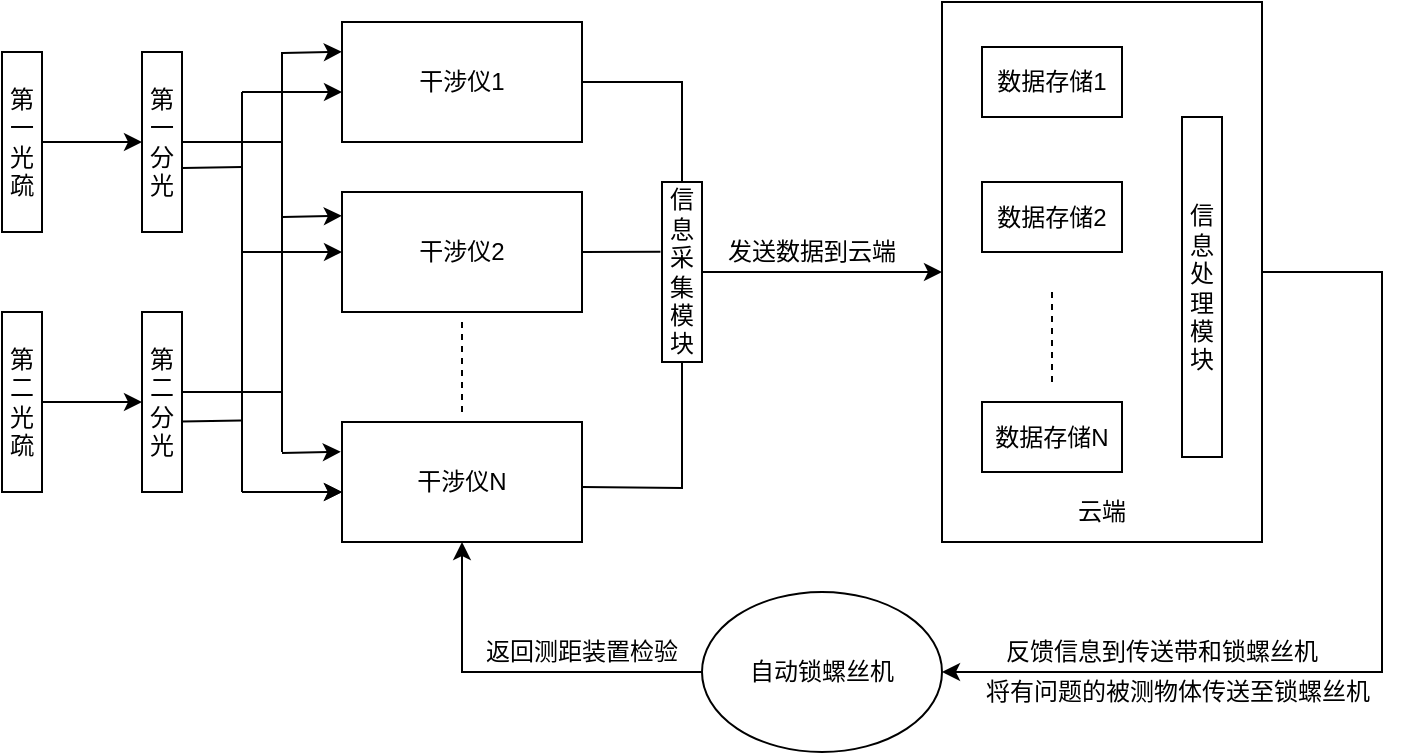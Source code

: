 <mxfile version="12.1.1" type="github" pages="1">
  <diagram id="TRQZRxFE2UUnhZVy3Vv9" name="Page-1">
    <mxGraphModel dx="1798" dy="504" grid="1" gridSize="10" guides="1" tooltips="1" connect="1" arrows="1" fold="1" page="1" pageScale="1" pageWidth="827" pageHeight="1169" math="0" shadow="0">
      <root>
        <mxCell id="0"/>
        <mxCell id="1" parent="0"/>
        <mxCell id="ImjWVZS0eTyNnuTtl9i0-17" value="" style="rounded=0;whiteSpace=wrap;html=1;" parent="1" vertex="1">
          <mxGeometry x="400" y="455" width="160" height="270" as="geometry"/>
        </mxCell>
        <mxCell id="ImjWVZS0eTyNnuTtl9i0-1" value="干涉仪1" style="rounded=0;whiteSpace=wrap;html=1;" parent="1" vertex="1">
          <mxGeometry x="100" y="465" width="120" height="60" as="geometry"/>
        </mxCell>
        <mxCell id="ImjWVZS0eTyNnuTtl9i0-2" value="干涉仪2" style="rounded=0;whiteSpace=wrap;html=1;" parent="1" vertex="1">
          <mxGeometry x="100" y="550" width="120" height="60" as="geometry"/>
        </mxCell>
        <mxCell id="ImjWVZS0eTyNnuTtl9i0-3" value="干涉仪N" style="rounded=0;whiteSpace=wrap;html=1;" parent="1" vertex="1">
          <mxGeometry x="100" y="665" width="120" height="60" as="geometry"/>
        </mxCell>
        <mxCell id="ImjWVZS0eTyNnuTtl9i0-4" value="第一光疏" style="rounded=0;whiteSpace=wrap;html=1;" parent="1" vertex="1">
          <mxGeometry x="-70" y="480" width="20" height="90" as="geometry"/>
        </mxCell>
        <mxCell id="ImjWVZS0eTyNnuTtl9i0-6" value="第一分光" style="rounded=0;whiteSpace=wrap;html=1;" parent="1" vertex="1">
          <mxGeometry y="480" width="20" height="90" as="geometry"/>
        </mxCell>
        <mxCell id="ImjWVZS0eTyNnuTtl9i0-7" value="第二光疏" style="rounded=0;whiteSpace=wrap;html=1;" parent="1" vertex="1">
          <mxGeometry x="-70" y="610" width="20" height="90" as="geometry"/>
        </mxCell>
        <mxCell id="ImjWVZS0eTyNnuTtl9i0-8" value="第二分光" style="rounded=0;whiteSpace=wrap;html=1;" parent="1" vertex="1">
          <mxGeometry y="610" width="20" height="90" as="geometry"/>
        </mxCell>
        <mxCell id="ImjWVZS0eTyNnuTtl9i0-9" value="信息采集模块" style="rounded=0;whiteSpace=wrap;html=1;" parent="1" vertex="1">
          <mxGeometry x="260" y="545" width="20" height="90" as="geometry"/>
        </mxCell>
        <mxCell id="ImjWVZS0eTyNnuTtl9i0-11" value="数据存储1" style="rounded=0;whiteSpace=wrap;html=1;" parent="1" vertex="1">
          <mxGeometry x="420" y="477.5" width="70" height="35" as="geometry"/>
        </mxCell>
        <mxCell id="ImjWVZS0eTyNnuTtl9i0-14" value="信息处理模块" style="rounded=0;whiteSpace=wrap;html=1;" parent="1" vertex="1">
          <mxGeometry x="520" y="512.5" width="20" height="170" as="geometry"/>
        </mxCell>
        <mxCell id="ImjWVZS0eTyNnuTtl9i0-20" value="" style="endArrow=none;dashed=1;html=1;rounded=0;" parent="1" edge="1">
          <mxGeometry width="50" height="50" relative="1" as="geometry">
            <mxPoint x="160" y="660" as="sourcePoint"/>
            <mxPoint x="160" y="615" as="targetPoint"/>
          </mxGeometry>
        </mxCell>
        <mxCell id="ImjWVZS0eTyNnuTtl9i0-24" value="" style="endArrow=classic;html=1;entryX=0;entryY=0.5;entryDx=0;entryDy=0;exitX=1;exitY=0.5;exitDx=0;exitDy=0;rounded=0;" parent="1" source="ImjWVZS0eTyNnuTtl9i0-4" target="ImjWVZS0eTyNnuTtl9i0-6" edge="1">
          <mxGeometry width="50" height="50" relative="1" as="geometry">
            <mxPoint x="-90" y="540" as="sourcePoint"/>
            <mxPoint x="-40" y="490" as="targetPoint"/>
          </mxGeometry>
        </mxCell>
        <mxCell id="ImjWVZS0eTyNnuTtl9i0-25" value="" style="endArrow=classic;html=1;entryX=0;entryY=0.5;entryDx=0;entryDy=0;rounded=0;" parent="1" edge="1">
          <mxGeometry width="50" height="50" relative="1" as="geometry">
            <mxPoint x="-50" y="655" as="sourcePoint"/>
            <mxPoint y="655" as="targetPoint"/>
          </mxGeometry>
        </mxCell>
        <mxCell id="ImjWVZS0eTyNnuTtl9i0-26" value="数据存储2" style="rounded=0;whiteSpace=wrap;html=1;" parent="1" vertex="1">
          <mxGeometry x="420" y="545" width="70" height="35" as="geometry"/>
        </mxCell>
        <mxCell id="ImjWVZS0eTyNnuTtl9i0-27" value="数据存储N" style="rounded=0;whiteSpace=wrap;html=1;" parent="1" vertex="1">
          <mxGeometry x="420" y="655" width="70" height="35" as="geometry"/>
        </mxCell>
        <mxCell id="ImjWVZS0eTyNnuTtl9i0-28" value="" style="endArrow=none;dashed=1;html=1;rounded=0;" parent="1" edge="1">
          <mxGeometry width="50" height="50" relative="1" as="geometry">
            <mxPoint x="455" y="645" as="sourcePoint"/>
            <mxPoint x="455" y="600" as="targetPoint"/>
          </mxGeometry>
        </mxCell>
        <mxCell id="ImjWVZS0eTyNnuTtl9i0-32" value="" style="endArrow=none;html=1;entryX=0.5;entryY=0;entryDx=0;entryDy=0;rounded=0;" parent="1" target="ImjWVZS0eTyNnuTtl9i0-9" edge="1">
          <mxGeometry width="50" height="50" relative="1" as="geometry">
            <mxPoint x="220" y="495" as="sourcePoint"/>
            <mxPoint x="270" y="495" as="targetPoint"/>
            <Array as="points">
              <mxPoint x="270" y="495"/>
            </Array>
          </mxGeometry>
        </mxCell>
        <mxCell id="ImjWVZS0eTyNnuTtl9i0-33" value="" style="endArrow=none;html=1;entryX=0.5;entryY=1;entryDx=0;entryDy=0;rounded=0;" parent="1" target="ImjWVZS0eTyNnuTtl9i0-9" edge="1">
          <mxGeometry width="50" height="50" relative="1" as="geometry">
            <mxPoint x="220" y="697.5" as="sourcePoint"/>
            <mxPoint x="270" y="647.5" as="targetPoint"/>
            <Array as="points">
              <mxPoint x="270" y="698"/>
            </Array>
          </mxGeometry>
        </mxCell>
        <mxCell id="ImjWVZS0eTyNnuTtl9i0-38" value="" style="endArrow=none;html=1;exitX=1;exitY=0.5;exitDx=0;exitDy=0;entryX=-0.038;entryY=0.388;entryDx=0;entryDy=0;entryPerimeter=0;rounded=0;" parent="1" source="ImjWVZS0eTyNnuTtl9i0-2" target="ImjWVZS0eTyNnuTtl9i0-9" edge="1">
          <mxGeometry width="50" height="50" relative="1" as="geometry">
            <mxPoint x="210" y="620" as="sourcePoint"/>
            <mxPoint x="260" y="570" as="targetPoint"/>
          </mxGeometry>
        </mxCell>
        <mxCell id="ImjWVZS0eTyNnuTtl9i0-52" value="" style="endArrow=none;html=1;rounded=0;" parent="1" edge="1">
          <mxGeometry width="50" height="50" relative="1" as="geometry">
            <mxPoint x="70" y="680" as="sourcePoint"/>
            <mxPoint x="70" y="480" as="targetPoint"/>
          </mxGeometry>
        </mxCell>
        <mxCell id="ImjWVZS0eTyNnuTtl9i0-53" value="" style="endArrow=none;html=1;rounded=0;" parent="1" edge="1">
          <mxGeometry width="50" height="50" relative="1" as="geometry">
            <mxPoint x="50" y="700" as="sourcePoint"/>
            <mxPoint x="50" y="500" as="targetPoint"/>
          </mxGeometry>
        </mxCell>
        <mxCell id="ImjWVZS0eTyNnuTtl9i0-56" value="" style="endArrow=classic;html=1;entryX=-0.005;entryY=0.407;entryDx=0;entryDy=0;entryPerimeter=0;" parent="1" edge="1">
          <mxGeometry width="50" height="50" relative="1" as="geometry">
            <mxPoint x="70.5" y="562.5" as="sourcePoint"/>
            <mxPoint x="99.9" y="561.92" as="targetPoint"/>
          </mxGeometry>
        </mxCell>
        <mxCell id="ImjWVZS0eTyNnuTtl9i0-59" value="" style="endArrow=classic;html=1;entryX=-0.005;entryY=0.407;entryDx=0;entryDy=0;entryPerimeter=0;" parent="1" edge="1">
          <mxGeometry width="50" height="50" relative="1" as="geometry">
            <mxPoint x="70.5" y="480.5" as="sourcePoint"/>
            <mxPoint x="99.9" y="479.92" as="targetPoint"/>
          </mxGeometry>
        </mxCell>
        <mxCell id="ImjWVZS0eTyNnuTtl9i0-60" value="" style="endArrow=classic;html=1;entryX=-0.005;entryY=0.407;entryDx=0;entryDy=0;entryPerimeter=0;" parent="1" edge="1">
          <mxGeometry width="50" height="50" relative="1" as="geometry">
            <mxPoint x="70" y="680.5" as="sourcePoint"/>
            <mxPoint x="99.4" y="679.92" as="targetPoint"/>
          </mxGeometry>
        </mxCell>
        <mxCell id="ImjWVZS0eTyNnuTtl9i0-62" value="" style="endArrow=classic;html=1;" parent="1" edge="1">
          <mxGeometry width="50" height="50" relative="1" as="geometry">
            <mxPoint x="50" y="700" as="sourcePoint"/>
            <mxPoint x="100" y="700" as="targetPoint"/>
          </mxGeometry>
        </mxCell>
        <mxCell id="ImjWVZS0eTyNnuTtl9i0-63" value="" style="endArrow=classic;html=1;" parent="1" edge="1">
          <mxGeometry width="50" height="50" relative="1" as="geometry">
            <mxPoint x="50" y="580" as="sourcePoint"/>
            <mxPoint x="100" y="580" as="targetPoint"/>
          </mxGeometry>
        </mxCell>
        <mxCell id="ImjWVZS0eTyNnuTtl9i0-65" value="" style="endArrow=classic;html=1;" parent="1" edge="1">
          <mxGeometry width="50" height="50" relative="1" as="geometry">
            <mxPoint x="50" y="700" as="sourcePoint"/>
            <mxPoint x="100" y="700" as="targetPoint"/>
          </mxGeometry>
        </mxCell>
        <mxCell id="ImjWVZS0eTyNnuTtl9i0-66" value="" style="endArrow=classic;html=1;" parent="1" edge="1">
          <mxGeometry width="50" height="50" relative="1" as="geometry">
            <mxPoint x="50" y="500" as="sourcePoint"/>
            <mxPoint x="100" y="500" as="targetPoint"/>
          </mxGeometry>
        </mxCell>
        <mxCell id="ImjWVZS0eTyNnuTtl9i0-67" value="" style="endArrow=none;html=1;exitX=1;exitY=0.5;exitDx=0;exitDy=0;" parent="1" source="ImjWVZS0eTyNnuTtl9i0-6" edge="1">
          <mxGeometry width="50" height="50" relative="1" as="geometry">
            <mxPoint x="20" y="575" as="sourcePoint"/>
            <mxPoint x="70" y="525" as="targetPoint"/>
          </mxGeometry>
        </mxCell>
        <mxCell id="ImjWVZS0eTyNnuTtl9i0-68" value="" style="endArrow=none;html=1;exitX=1;exitY=0.5;exitDx=0;exitDy=0;" parent="1" edge="1">
          <mxGeometry width="50" height="50" relative="1" as="geometry">
            <mxPoint x="20" y="650" as="sourcePoint"/>
            <mxPoint x="70" y="650" as="targetPoint"/>
          </mxGeometry>
        </mxCell>
        <mxCell id="ImjWVZS0eTyNnuTtl9i0-69" value="" style="endArrow=none;html=1;exitX=1.02;exitY=0.644;exitDx=0;exitDy=0;exitPerimeter=0;" parent="1" source="ImjWVZS0eTyNnuTtl9i0-6" edge="1">
          <mxGeometry width="50" height="50" relative="1" as="geometry">
            <mxPoint y="587.5" as="sourcePoint"/>
            <mxPoint x="50" y="537.5" as="targetPoint"/>
          </mxGeometry>
        </mxCell>
        <mxCell id="ImjWVZS0eTyNnuTtl9i0-70" value="" style="endArrow=none;html=1;exitX=1.02;exitY=0.644;exitDx=0;exitDy=0;exitPerimeter=0;" parent="1" edge="1">
          <mxGeometry width="50" height="50" relative="1" as="geometry">
            <mxPoint x="19.9" y="664.76" as="sourcePoint"/>
            <mxPoint x="49.5" y="664.3" as="targetPoint"/>
          </mxGeometry>
        </mxCell>
        <mxCell id="ImjWVZS0eTyNnuTtl9i0-73" value="" style="endArrow=classic;html=1;entryX=0;entryY=0.5;entryDx=0;entryDy=0;exitX=1;exitY=0.5;exitDx=0;exitDy=0;" parent="1" source="ImjWVZS0eTyNnuTtl9i0-9" target="ImjWVZS0eTyNnuTtl9i0-17" edge="1">
          <mxGeometry width="50" height="50" relative="1" as="geometry">
            <mxPoint x="280" y="595" as="sourcePoint"/>
            <mxPoint x="330" y="545" as="targetPoint"/>
          </mxGeometry>
        </mxCell>
        <mxCell id="ImjWVZS0eTyNnuTtl9i0-75" value="" style="endArrow=classic;html=1;rounded=0;exitX=1;exitY=0.5;exitDx=0;exitDy=0;entryX=1;entryY=0.5;entryDx=0;entryDy=0;" parent="1" source="ImjWVZS0eTyNnuTtl9i0-17" target="ImjWVZS0eTyNnuTtl9i0-77" edge="1">
          <mxGeometry width="50" height="50" relative="1" as="geometry">
            <mxPoint x="750" y="625" as="sourcePoint"/>
            <mxPoint x="380" y="790" as="targetPoint"/>
            <Array as="points">
              <mxPoint x="580" y="590"/>
              <mxPoint x="620" y="590"/>
              <mxPoint x="620" y="790"/>
              <mxPoint x="510" y="790"/>
            </Array>
          </mxGeometry>
        </mxCell>
        <mxCell id="ImjWVZS0eTyNnuTtl9i0-77" value="自动锁螺丝机" style="ellipse;whiteSpace=wrap;html=1;" parent="1" vertex="1">
          <mxGeometry x="280" y="750" width="120" height="80" as="geometry"/>
        </mxCell>
        <mxCell id="ImjWVZS0eTyNnuTtl9i0-80" value="发送数据到云端" style="text;html=1;strokeColor=none;fillColor=none;align=center;verticalAlign=middle;whiteSpace=wrap;rounded=0;" parent="1" vertex="1">
          <mxGeometry x="290" y="571" width="90" height="18" as="geometry"/>
        </mxCell>
        <mxCell id="ImjWVZS0eTyNnuTtl9i0-81" value="云端" style="text;html=1;strokeColor=none;fillColor=none;align=center;verticalAlign=middle;whiteSpace=wrap;rounded=0;" parent="1" vertex="1">
          <mxGeometry x="460" y="700" width="40" height="20" as="geometry"/>
        </mxCell>
        <mxCell id="ImjWVZS0eTyNnuTtl9i0-82" value="反馈信息到传送带和锁螺丝机" style="text;html=1;resizable=0;points=[];autosize=1;align=left;verticalAlign=top;spacingTop=-4;" parent="1" vertex="1">
          <mxGeometry x="430" y="770" width="170" height="20" as="geometry"/>
        </mxCell>
        <mxCell id="ImjWVZS0eTyNnuTtl9i0-83" value="" style="endArrow=classic;html=1;entryX=0.5;entryY=1;entryDx=0;entryDy=0;exitX=0;exitY=0.5;exitDx=0;exitDy=0;rounded=0;" parent="1" source="ImjWVZS0eTyNnuTtl9i0-77" target="ImjWVZS0eTyNnuTtl9i0-3" edge="1">
          <mxGeometry width="50" height="50" relative="1" as="geometry">
            <mxPoint x="-70" y="900" as="sourcePoint"/>
            <mxPoint x="-20" y="850" as="targetPoint"/>
            <Array as="points">
              <mxPoint x="160" y="790"/>
            </Array>
          </mxGeometry>
        </mxCell>
        <mxCell id="ImjWVZS0eTyNnuTtl9i0-84" value="返回测距装置检验" style="text;html=1;resizable=0;points=[];autosize=1;align=left;verticalAlign=top;spacingTop=-4;" parent="1" vertex="1">
          <mxGeometry x="170" y="770" width="110" height="20" as="geometry"/>
        </mxCell>
        <mxCell id="Qz9OkryXR8XuoXt7Twxf-3" value="将有问题的被测物体传送至锁螺丝机" style="text;html=1;resizable=0;points=[];autosize=1;align=left;verticalAlign=top;spacingTop=-4;" vertex="1" parent="1">
          <mxGeometry x="420" y="790" width="210" height="20" as="geometry"/>
        </mxCell>
      </root>
    </mxGraphModel>
  </diagram>
</mxfile>

